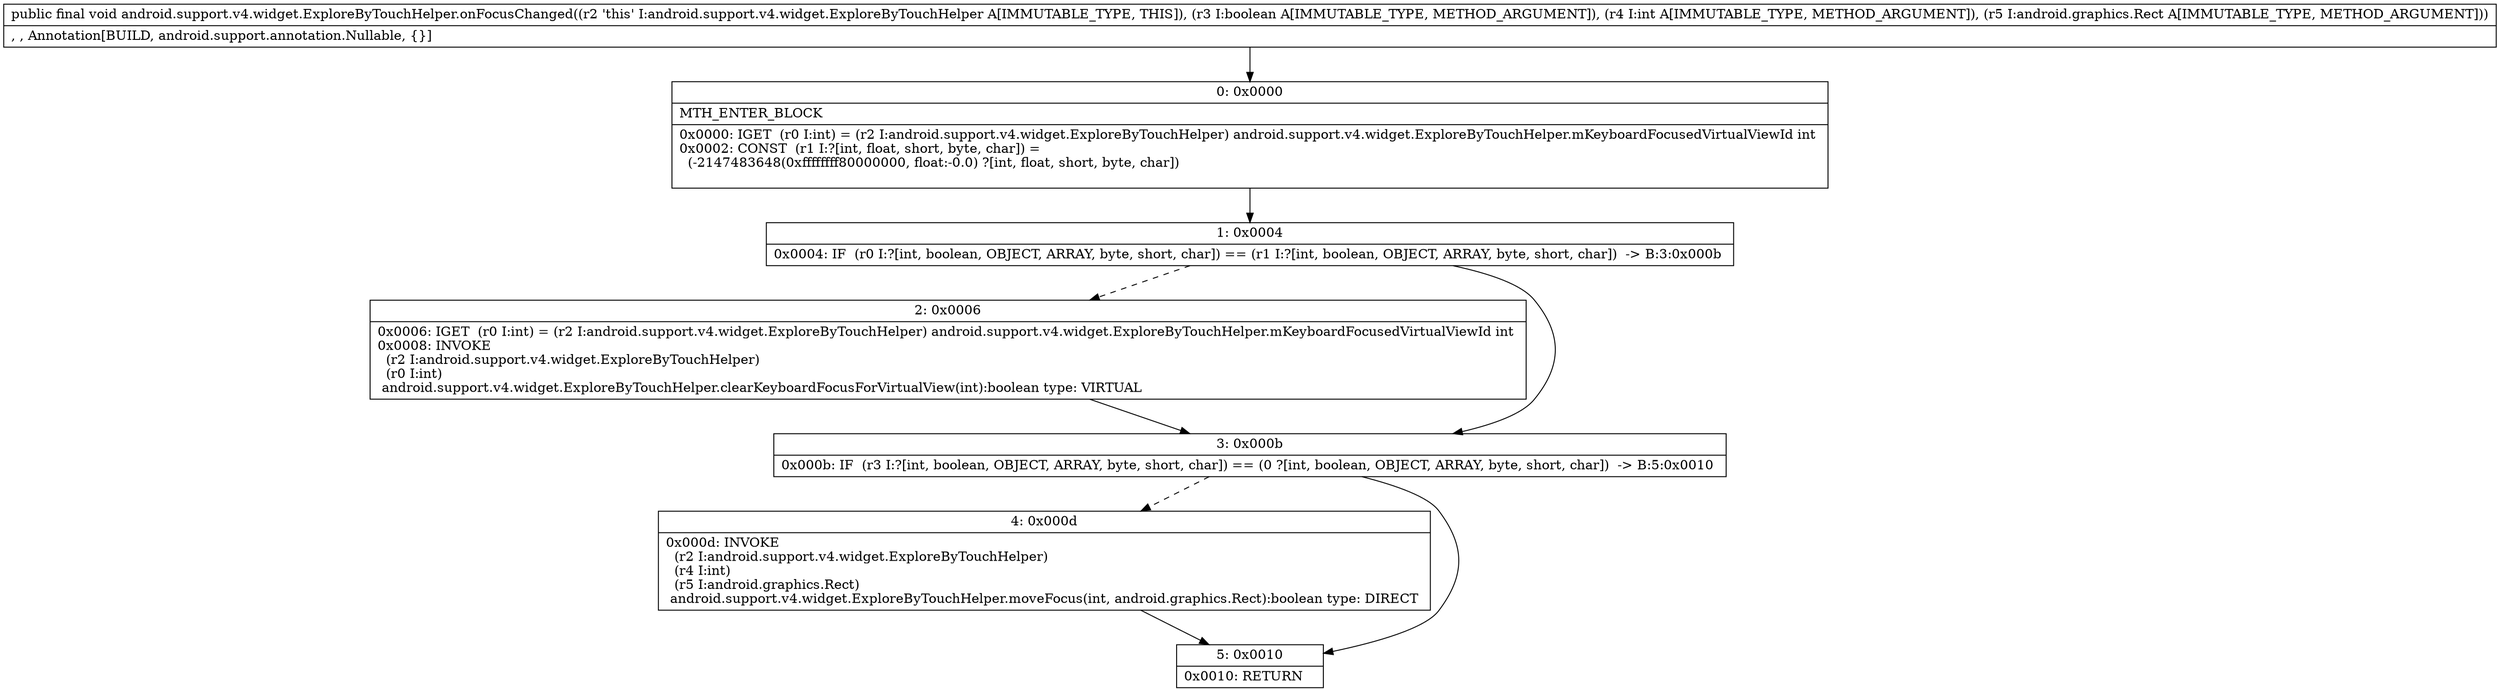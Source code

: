 digraph "CFG forandroid.support.v4.widget.ExploreByTouchHelper.onFocusChanged(ZILandroid\/graphics\/Rect;)V" {
Node_0 [shape=record,label="{0\:\ 0x0000|MTH_ENTER_BLOCK\l|0x0000: IGET  (r0 I:int) = (r2 I:android.support.v4.widget.ExploreByTouchHelper) android.support.v4.widget.ExploreByTouchHelper.mKeyboardFocusedVirtualViewId int \l0x0002: CONST  (r1 I:?[int, float, short, byte, char]) = \l  (\-2147483648(0xffffffff80000000, float:\-0.0) ?[int, float, short, byte, char])\l \l}"];
Node_1 [shape=record,label="{1\:\ 0x0004|0x0004: IF  (r0 I:?[int, boolean, OBJECT, ARRAY, byte, short, char]) == (r1 I:?[int, boolean, OBJECT, ARRAY, byte, short, char])  \-\> B:3:0x000b \l}"];
Node_2 [shape=record,label="{2\:\ 0x0006|0x0006: IGET  (r0 I:int) = (r2 I:android.support.v4.widget.ExploreByTouchHelper) android.support.v4.widget.ExploreByTouchHelper.mKeyboardFocusedVirtualViewId int \l0x0008: INVOKE  \l  (r2 I:android.support.v4.widget.ExploreByTouchHelper)\l  (r0 I:int)\l android.support.v4.widget.ExploreByTouchHelper.clearKeyboardFocusForVirtualView(int):boolean type: VIRTUAL \l}"];
Node_3 [shape=record,label="{3\:\ 0x000b|0x000b: IF  (r3 I:?[int, boolean, OBJECT, ARRAY, byte, short, char]) == (0 ?[int, boolean, OBJECT, ARRAY, byte, short, char])  \-\> B:5:0x0010 \l}"];
Node_4 [shape=record,label="{4\:\ 0x000d|0x000d: INVOKE  \l  (r2 I:android.support.v4.widget.ExploreByTouchHelper)\l  (r4 I:int)\l  (r5 I:android.graphics.Rect)\l android.support.v4.widget.ExploreByTouchHelper.moveFocus(int, android.graphics.Rect):boolean type: DIRECT \l}"];
Node_5 [shape=record,label="{5\:\ 0x0010|0x0010: RETURN   \l}"];
MethodNode[shape=record,label="{public final void android.support.v4.widget.ExploreByTouchHelper.onFocusChanged((r2 'this' I:android.support.v4.widget.ExploreByTouchHelper A[IMMUTABLE_TYPE, THIS]), (r3 I:boolean A[IMMUTABLE_TYPE, METHOD_ARGUMENT]), (r4 I:int A[IMMUTABLE_TYPE, METHOD_ARGUMENT]), (r5 I:android.graphics.Rect A[IMMUTABLE_TYPE, METHOD_ARGUMENT]))  | , , Annotation[BUILD, android.support.annotation.Nullable, \{\}]\l}"];
MethodNode -> Node_0;
Node_0 -> Node_1;
Node_1 -> Node_2[style=dashed];
Node_1 -> Node_3;
Node_2 -> Node_3;
Node_3 -> Node_4[style=dashed];
Node_3 -> Node_5;
Node_4 -> Node_5;
}

